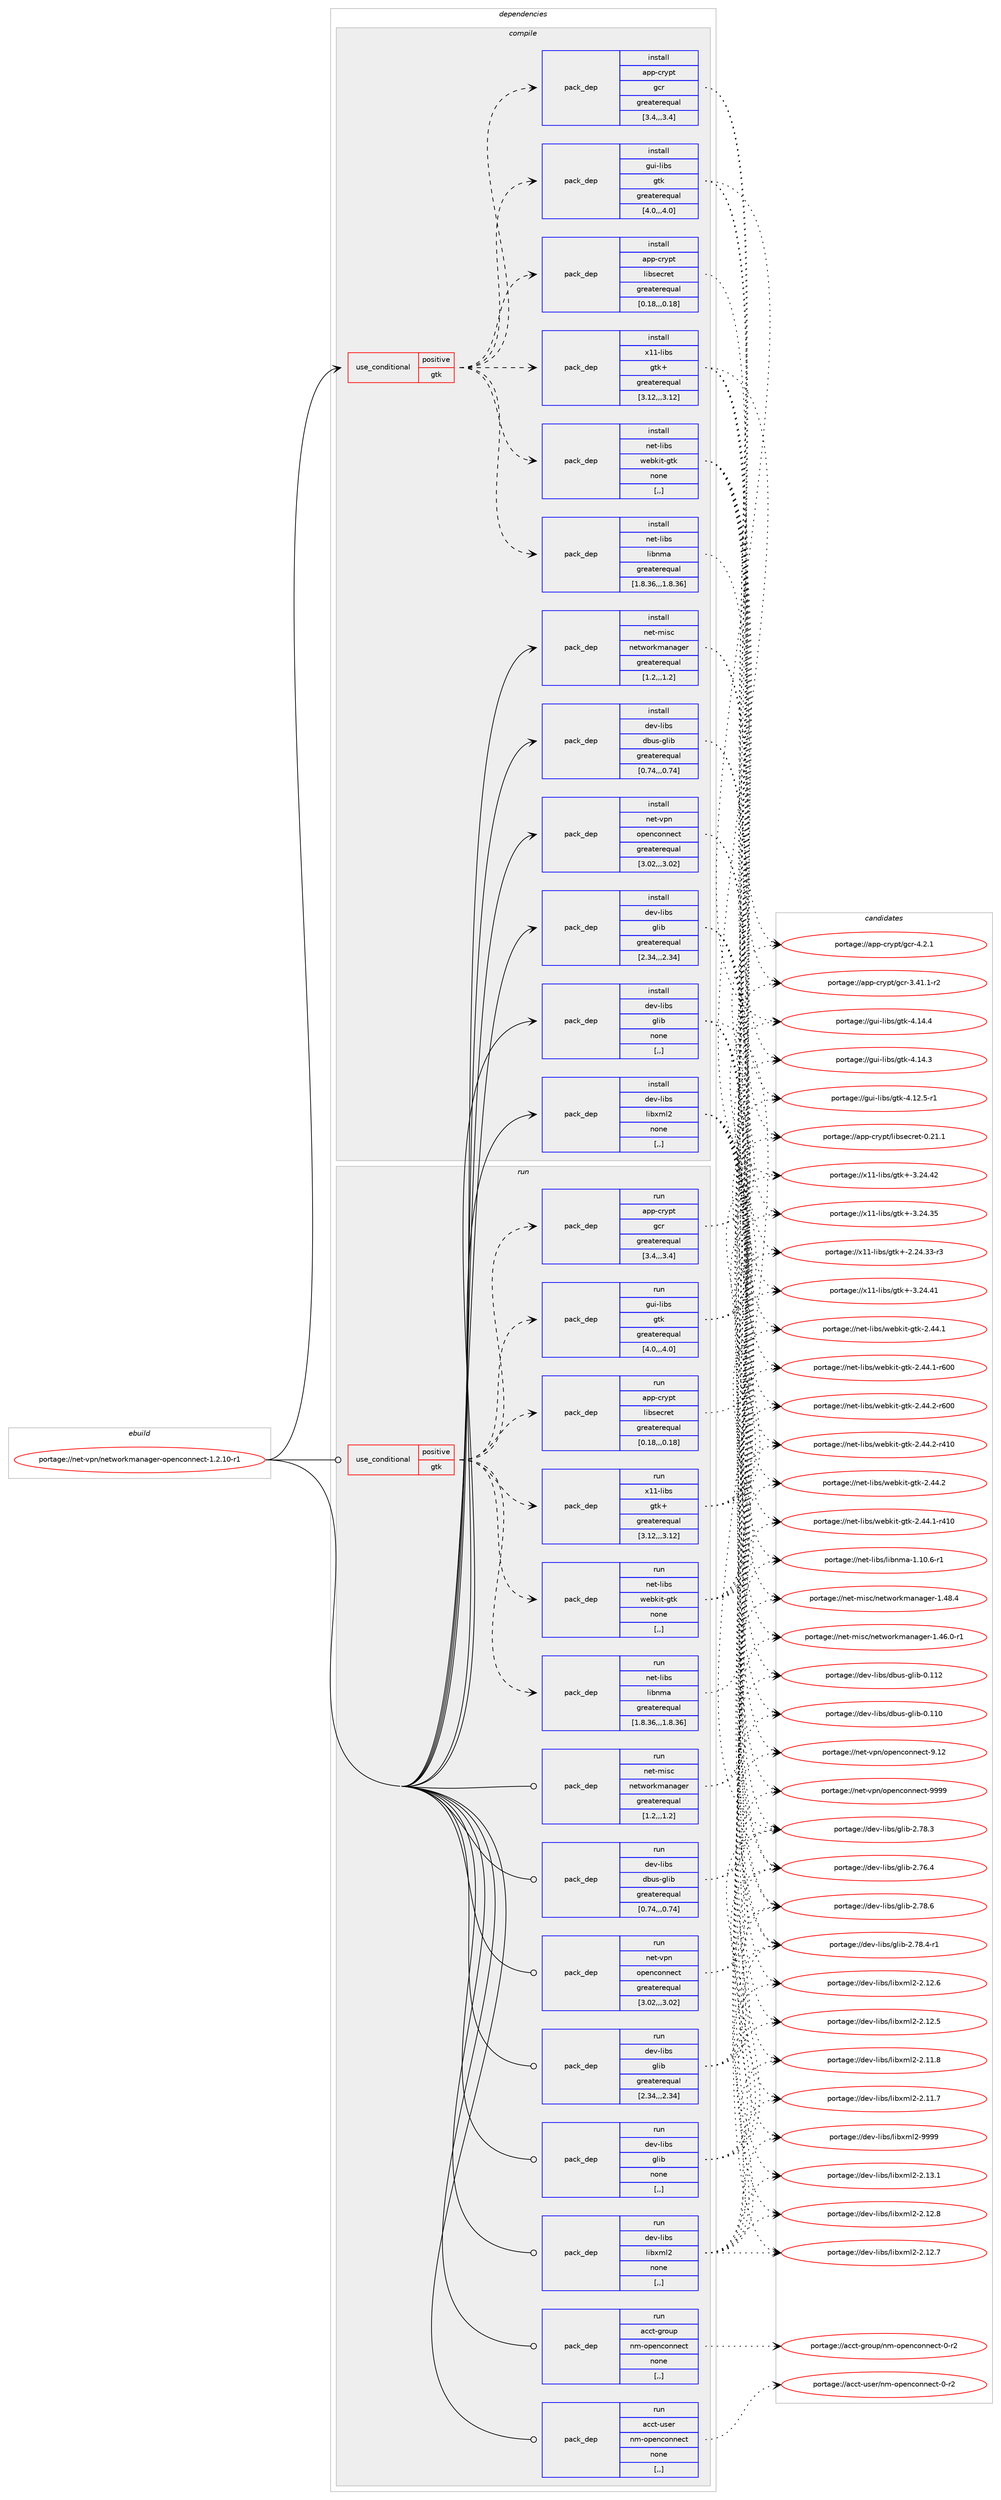 digraph prolog {

# *************
# Graph options
# *************

newrank=true;
concentrate=true;
compound=true;
graph [rankdir=LR,fontname=Helvetica,fontsize=10,ranksep=1.5];#, ranksep=2.5, nodesep=0.2];
edge  [arrowhead=vee];
node  [fontname=Helvetica,fontsize=10];

# **********
# The ebuild
# **********

subgraph cluster_leftcol {
color=gray;
label=<<i>ebuild</i>>;
id [label="portage://net-vpn/networkmanager-openconnect-1.2.10-r1", color=red, width=4, href="../net-vpn/networkmanager-openconnect-1.2.10-r1.svg"];
}

# ****************
# The dependencies
# ****************

subgraph cluster_midcol {
color=gray;
label=<<i>dependencies</i>>;
subgraph cluster_compile {
fillcolor="#eeeeee";
style=filled;
label=<<i>compile</i>>;
subgraph cond102007 {
dependency385965 [label=<<TABLE BORDER="0" CELLBORDER="1" CELLSPACING="0" CELLPADDING="4"><TR><TD ROWSPAN="3" CELLPADDING="10">use_conditional</TD></TR><TR><TD>positive</TD></TR><TR><TD>gtk</TD></TR></TABLE>>, shape=none, color=red];
subgraph pack281184 {
dependency385966 [label=<<TABLE BORDER="0" CELLBORDER="1" CELLSPACING="0" CELLPADDING="4" WIDTH="220"><TR><TD ROWSPAN="6" CELLPADDING="30">pack_dep</TD></TR><TR><TD WIDTH="110">install</TD></TR><TR><TD>app-crypt</TD></TR><TR><TD>libsecret</TD></TR><TR><TD>greaterequal</TD></TR><TR><TD>[0.18,,,0.18]</TD></TR></TABLE>>, shape=none, color=blue];
}
dependency385965:e -> dependency385966:w [weight=20,style="dashed",arrowhead="vee"];
subgraph pack281185 {
dependency385967 [label=<<TABLE BORDER="0" CELLBORDER="1" CELLSPACING="0" CELLPADDING="4" WIDTH="220"><TR><TD ROWSPAN="6" CELLPADDING="30">pack_dep</TD></TR><TR><TD WIDTH="110">install</TD></TR><TR><TD>app-crypt</TD></TR><TR><TD>gcr</TD></TR><TR><TD>greaterequal</TD></TR><TR><TD>[3.4,,,3.4]</TD></TR></TABLE>>, shape=none, color=blue];
}
dependency385965:e -> dependency385967:w [weight=20,style="dashed",arrowhead="vee"];
subgraph pack281186 {
dependency385968 [label=<<TABLE BORDER="0" CELLBORDER="1" CELLSPACING="0" CELLPADDING="4" WIDTH="220"><TR><TD ROWSPAN="6" CELLPADDING="30">pack_dep</TD></TR><TR><TD WIDTH="110">install</TD></TR><TR><TD>x11-libs</TD></TR><TR><TD>gtk+</TD></TR><TR><TD>greaterequal</TD></TR><TR><TD>[3.12,,,3.12]</TD></TR></TABLE>>, shape=none, color=blue];
}
dependency385965:e -> dependency385968:w [weight=20,style="dashed",arrowhead="vee"];
subgraph pack281187 {
dependency385969 [label=<<TABLE BORDER="0" CELLBORDER="1" CELLSPACING="0" CELLPADDING="4" WIDTH="220"><TR><TD ROWSPAN="6" CELLPADDING="30">pack_dep</TD></TR><TR><TD WIDTH="110">install</TD></TR><TR><TD>gui-libs</TD></TR><TR><TD>gtk</TD></TR><TR><TD>greaterequal</TD></TR><TR><TD>[4.0,,,4.0]</TD></TR></TABLE>>, shape=none, color=blue];
}
dependency385965:e -> dependency385969:w [weight=20,style="dashed",arrowhead="vee"];
subgraph pack281188 {
dependency385970 [label=<<TABLE BORDER="0" CELLBORDER="1" CELLSPACING="0" CELLPADDING="4" WIDTH="220"><TR><TD ROWSPAN="6" CELLPADDING="30">pack_dep</TD></TR><TR><TD WIDTH="110">install</TD></TR><TR><TD>net-libs</TD></TR><TR><TD>libnma</TD></TR><TR><TD>greaterequal</TD></TR><TR><TD>[1.8.36,,,1.8.36]</TD></TR></TABLE>>, shape=none, color=blue];
}
dependency385965:e -> dependency385970:w [weight=20,style="dashed",arrowhead="vee"];
subgraph pack281189 {
dependency385971 [label=<<TABLE BORDER="0" CELLBORDER="1" CELLSPACING="0" CELLPADDING="4" WIDTH="220"><TR><TD ROWSPAN="6" CELLPADDING="30">pack_dep</TD></TR><TR><TD WIDTH="110">install</TD></TR><TR><TD>net-libs</TD></TR><TR><TD>webkit-gtk</TD></TR><TR><TD>none</TD></TR><TR><TD>[,,]</TD></TR></TABLE>>, shape=none, color=blue];
}
dependency385965:e -> dependency385971:w [weight=20,style="dashed",arrowhead="vee"];
}
id:e -> dependency385965:w [weight=20,style="solid",arrowhead="vee"];
subgraph pack281190 {
dependency385972 [label=<<TABLE BORDER="0" CELLBORDER="1" CELLSPACING="0" CELLPADDING="4" WIDTH="220"><TR><TD ROWSPAN="6" CELLPADDING="30">pack_dep</TD></TR><TR><TD WIDTH="110">install</TD></TR><TR><TD>dev-libs</TD></TR><TR><TD>dbus-glib</TD></TR><TR><TD>greaterequal</TD></TR><TR><TD>[0.74,,,0.74]</TD></TR></TABLE>>, shape=none, color=blue];
}
id:e -> dependency385972:w [weight=20,style="solid",arrowhead="vee"];
subgraph pack281191 {
dependency385973 [label=<<TABLE BORDER="0" CELLBORDER="1" CELLSPACING="0" CELLPADDING="4" WIDTH="220"><TR><TD ROWSPAN="6" CELLPADDING="30">pack_dep</TD></TR><TR><TD WIDTH="110">install</TD></TR><TR><TD>dev-libs</TD></TR><TR><TD>glib</TD></TR><TR><TD>greaterequal</TD></TR><TR><TD>[2.34,,,2.34]</TD></TR></TABLE>>, shape=none, color=blue];
}
id:e -> dependency385973:w [weight=20,style="solid",arrowhead="vee"];
subgraph pack281192 {
dependency385974 [label=<<TABLE BORDER="0" CELLBORDER="1" CELLSPACING="0" CELLPADDING="4" WIDTH="220"><TR><TD ROWSPAN="6" CELLPADDING="30">pack_dep</TD></TR><TR><TD WIDTH="110">install</TD></TR><TR><TD>dev-libs</TD></TR><TR><TD>glib</TD></TR><TR><TD>none</TD></TR><TR><TD>[,,]</TD></TR></TABLE>>, shape=none, color=blue];
}
id:e -> dependency385974:w [weight=20,style="solid",arrowhead="vee"];
subgraph pack281193 {
dependency385975 [label=<<TABLE BORDER="0" CELLBORDER="1" CELLSPACING="0" CELLPADDING="4" WIDTH="220"><TR><TD ROWSPAN="6" CELLPADDING="30">pack_dep</TD></TR><TR><TD WIDTH="110">install</TD></TR><TR><TD>dev-libs</TD></TR><TR><TD>libxml2</TD></TR><TR><TD>none</TD></TR><TR><TD>[,,]</TD></TR></TABLE>>, shape=none, color=blue];
}
id:e -> dependency385975:w [weight=20,style="solid",arrowhead="vee"];
subgraph pack281194 {
dependency385976 [label=<<TABLE BORDER="0" CELLBORDER="1" CELLSPACING="0" CELLPADDING="4" WIDTH="220"><TR><TD ROWSPAN="6" CELLPADDING="30">pack_dep</TD></TR><TR><TD WIDTH="110">install</TD></TR><TR><TD>net-misc</TD></TR><TR><TD>networkmanager</TD></TR><TR><TD>greaterequal</TD></TR><TR><TD>[1.2,,,1.2]</TD></TR></TABLE>>, shape=none, color=blue];
}
id:e -> dependency385976:w [weight=20,style="solid",arrowhead="vee"];
subgraph pack281195 {
dependency385977 [label=<<TABLE BORDER="0" CELLBORDER="1" CELLSPACING="0" CELLPADDING="4" WIDTH="220"><TR><TD ROWSPAN="6" CELLPADDING="30">pack_dep</TD></TR><TR><TD WIDTH="110">install</TD></TR><TR><TD>net-vpn</TD></TR><TR><TD>openconnect</TD></TR><TR><TD>greaterequal</TD></TR><TR><TD>[3.02,,,3.02]</TD></TR></TABLE>>, shape=none, color=blue];
}
id:e -> dependency385977:w [weight=20,style="solid",arrowhead="vee"];
}
subgraph cluster_compileandrun {
fillcolor="#eeeeee";
style=filled;
label=<<i>compile and run</i>>;
}
subgraph cluster_run {
fillcolor="#eeeeee";
style=filled;
label=<<i>run</i>>;
subgraph cond102008 {
dependency385978 [label=<<TABLE BORDER="0" CELLBORDER="1" CELLSPACING="0" CELLPADDING="4"><TR><TD ROWSPAN="3" CELLPADDING="10">use_conditional</TD></TR><TR><TD>positive</TD></TR><TR><TD>gtk</TD></TR></TABLE>>, shape=none, color=red];
subgraph pack281196 {
dependency385979 [label=<<TABLE BORDER="0" CELLBORDER="1" CELLSPACING="0" CELLPADDING="4" WIDTH="220"><TR><TD ROWSPAN="6" CELLPADDING="30">pack_dep</TD></TR><TR><TD WIDTH="110">run</TD></TR><TR><TD>app-crypt</TD></TR><TR><TD>libsecret</TD></TR><TR><TD>greaterequal</TD></TR><TR><TD>[0.18,,,0.18]</TD></TR></TABLE>>, shape=none, color=blue];
}
dependency385978:e -> dependency385979:w [weight=20,style="dashed",arrowhead="vee"];
subgraph pack281197 {
dependency385980 [label=<<TABLE BORDER="0" CELLBORDER="1" CELLSPACING="0" CELLPADDING="4" WIDTH="220"><TR><TD ROWSPAN="6" CELLPADDING="30">pack_dep</TD></TR><TR><TD WIDTH="110">run</TD></TR><TR><TD>app-crypt</TD></TR><TR><TD>gcr</TD></TR><TR><TD>greaterequal</TD></TR><TR><TD>[3.4,,,3.4]</TD></TR></TABLE>>, shape=none, color=blue];
}
dependency385978:e -> dependency385980:w [weight=20,style="dashed",arrowhead="vee"];
subgraph pack281198 {
dependency385981 [label=<<TABLE BORDER="0" CELLBORDER="1" CELLSPACING="0" CELLPADDING="4" WIDTH="220"><TR><TD ROWSPAN="6" CELLPADDING="30">pack_dep</TD></TR><TR><TD WIDTH="110">run</TD></TR><TR><TD>x11-libs</TD></TR><TR><TD>gtk+</TD></TR><TR><TD>greaterequal</TD></TR><TR><TD>[3.12,,,3.12]</TD></TR></TABLE>>, shape=none, color=blue];
}
dependency385978:e -> dependency385981:w [weight=20,style="dashed",arrowhead="vee"];
subgraph pack281199 {
dependency385982 [label=<<TABLE BORDER="0" CELLBORDER="1" CELLSPACING="0" CELLPADDING="4" WIDTH="220"><TR><TD ROWSPAN="6" CELLPADDING="30">pack_dep</TD></TR><TR><TD WIDTH="110">run</TD></TR><TR><TD>gui-libs</TD></TR><TR><TD>gtk</TD></TR><TR><TD>greaterequal</TD></TR><TR><TD>[4.0,,,4.0]</TD></TR></TABLE>>, shape=none, color=blue];
}
dependency385978:e -> dependency385982:w [weight=20,style="dashed",arrowhead="vee"];
subgraph pack281200 {
dependency385983 [label=<<TABLE BORDER="0" CELLBORDER="1" CELLSPACING="0" CELLPADDING="4" WIDTH="220"><TR><TD ROWSPAN="6" CELLPADDING="30">pack_dep</TD></TR><TR><TD WIDTH="110">run</TD></TR><TR><TD>net-libs</TD></TR><TR><TD>libnma</TD></TR><TR><TD>greaterequal</TD></TR><TR><TD>[1.8.36,,,1.8.36]</TD></TR></TABLE>>, shape=none, color=blue];
}
dependency385978:e -> dependency385983:w [weight=20,style="dashed",arrowhead="vee"];
subgraph pack281201 {
dependency385984 [label=<<TABLE BORDER="0" CELLBORDER="1" CELLSPACING="0" CELLPADDING="4" WIDTH="220"><TR><TD ROWSPAN="6" CELLPADDING="30">pack_dep</TD></TR><TR><TD WIDTH="110">run</TD></TR><TR><TD>net-libs</TD></TR><TR><TD>webkit-gtk</TD></TR><TR><TD>none</TD></TR><TR><TD>[,,]</TD></TR></TABLE>>, shape=none, color=blue];
}
dependency385978:e -> dependency385984:w [weight=20,style="dashed",arrowhead="vee"];
}
id:e -> dependency385978:w [weight=20,style="solid",arrowhead="odot"];
subgraph pack281202 {
dependency385985 [label=<<TABLE BORDER="0" CELLBORDER="1" CELLSPACING="0" CELLPADDING="4" WIDTH="220"><TR><TD ROWSPAN="6" CELLPADDING="30">pack_dep</TD></TR><TR><TD WIDTH="110">run</TD></TR><TR><TD>acct-group</TD></TR><TR><TD>nm-openconnect</TD></TR><TR><TD>none</TD></TR><TR><TD>[,,]</TD></TR></TABLE>>, shape=none, color=blue];
}
id:e -> dependency385985:w [weight=20,style="solid",arrowhead="odot"];
subgraph pack281203 {
dependency385986 [label=<<TABLE BORDER="0" CELLBORDER="1" CELLSPACING="0" CELLPADDING="4" WIDTH="220"><TR><TD ROWSPAN="6" CELLPADDING="30">pack_dep</TD></TR><TR><TD WIDTH="110">run</TD></TR><TR><TD>acct-user</TD></TR><TR><TD>nm-openconnect</TD></TR><TR><TD>none</TD></TR><TR><TD>[,,]</TD></TR></TABLE>>, shape=none, color=blue];
}
id:e -> dependency385986:w [weight=20,style="solid",arrowhead="odot"];
subgraph pack281204 {
dependency385987 [label=<<TABLE BORDER="0" CELLBORDER="1" CELLSPACING="0" CELLPADDING="4" WIDTH="220"><TR><TD ROWSPAN="6" CELLPADDING="30">pack_dep</TD></TR><TR><TD WIDTH="110">run</TD></TR><TR><TD>dev-libs</TD></TR><TR><TD>dbus-glib</TD></TR><TR><TD>greaterequal</TD></TR><TR><TD>[0.74,,,0.74]</TD></TR></TABLE>>, shape=none, color=blue];
}
id:e -> dependency385987:w [weight=20,style="solid",arrowhead="odot"];
subgraph pack281205 {
dependency385988 [label=<<TABLE BORDER="0" CELLBORDER="1" CELLSPACING="0" CELLPADDING="4" WIDTH="220"><TR><TD ROWSPAN="6" CELLPADDING="30">pack_dep</TD></TR><TR><TD WIDTH="110">run</TD></TR><TR><TD>dev-libs</TD></TR><TR><TD>glib</TD></TR><TR><TD>greaterequal</TD></TR><TR><TD>[2.34,,,2.34]</TD></TR></TABLE>>, shape=none, color=blue];
}
id:e -> dependency385988:w [weight=20,style="solid",arrowhead="odot"];
subgraph pack281206 {
dependency385989 [label=<<TABLE BORDER="0" CELLBORDER="1" CELLSPACING="0" CELLPADDING="4" WIDTH="220"><TR><TD ROWSPAN="6" CELLPADDING="30">pack_dep</TD></TR><TR><TD WIDTH="110">run</TD></TR><TR><TD>dev-libs</TD></TR><TR><TD>glib</TD></TR><TR><TD>none</TD></TR><TR><TD>[,,]</TD></TR></TABLE>>, shape=none, color=blue];
}
id:e -> dependency385989:w [weight=20,style="solid",arrowhead="odot"];
subgraph pack281207 {
dependency385990 [label=<<TABLE BORDER="0" CELLBORDER="1" CELLSPACING="0" CELLPADDING="4" WIDTH="220"><TR><TD ROWSPAN="6" CELLPADDING="30">pack_dep</TD></TR><TR><TD WIDTH="110">run</TD></TR><TR><TD>dev-libs</TD></TR><TR><TD>libxml2</TD></TR><TR><TD>none</TD></TR><TR><TD>[,,]</TD></TR></TABLE>>, shape=none, color=blue];
}
id:e -> dependency385990:w [weight=20,style="solid",arrowhead="odot"];
subgraph pack281208 {
dependency385991 [label=<<TABLE BORDER="0" CELLBORDER="1" CELLSPACING="0" CELLPADDING="4" WIDTH="220"><TR><TD ROWSPAN="6" CELLPADDING="30">pack_dep</TD></TR><TR><TD WIDTH="110">run</TD></TR><TR><TD>net-misc</TD></TR><TR><TD>networkmanager</TD></TR><TR><TD>greaterequal</TD></TR><TR><TD>[1.2,,,1.2]</TD></TR></TABLE>>, shape=none, color=blue];
}
id:e -> dependency385991:w [weight=20,style="solid",arrowhead="odot"];
subgraph pack281209 {
dependency385992 [label=<<TABLE BORDER="0" CELLBORDER="1" CELLSPACING="0" CELLPADDING="4" WIDTH="220"><TR><TD ROWSPAN="6" CELLPADDING="30">pack_dep</TD></TR><TR><TD WIDTH="110">run</TD></TR><TR><TD>net-vpn</TD></TR><TR><TD>openconnect</TD></TR><TR><TD>greaterequal</TD></TR><TR><TD>[3.02,,,3.02]</TD></TR></TABLE>>, shape=none, color=blue];
}
id:e -> dependency385992:w [weight=20,style="solid",arrowhead="odot"];
}
}

# **************
# The candidates
# **************

subgraph cluster_choices {
rank=same;
color=gray;
label=<<i>candidates</i>>;

subgraph choice281184 {
color=black;
nodesep=1;
choice97112112459911412111211647108105981151019911410111645484650494649 [label="portage://app-crypt/libsecret-0.21.1", color=red, width=4,href="../app-crypt/libsecret-0.21.1.svg"];
dependency385966:e -> choice97112112459911412111211647108105981151019911410111645484650494649:w [style=dotted,weight="100"];
}
subgraph choice281185 {
color=black;
nodesep=1;
choice9711211245991141211121164710399114455246504649 [label="portage://app-crypt/gcr-4.2.1", color=red, width=4,href="../app-crypt/gcr-4.2.1.svg"];
choice9711211245991141211121164710399114455146524946494511450 [label="portage://app-crypt/gcr-3.41.1-r2", color=red, width=4,href="../app-crypt/gcr-3.41.1-r2.svg"];
dependency385967:e -> choice9711211245991141211121164710399114455246504649:w [style=dotted,weight="100"];
dependency385967:e -> choice9711211245991141211121164710399114455146524946494511450:w [style=dotted,weight="100"];
}
subgraph choice281186 {
color=black;
nodesep=1;
choice1204949451081059811547103116107434551465052465250 [label="portage://x11-libs/gtk+-3.24.42", color=red, width=4,href="../x11-libs/gtk+-3.24.42.svg"];
choice1204949451081059811547103116107434551465052465249 [label="portage://x11-libs/gtk+-3.24.41", color=red, width=4,href="../x11-libs/gtk+-3.24.41.svg"];
choice1204949451081059811547103116107434551465052465153 [label="portage://x11-libs/gtk+-3.24.35", color=red, width=4,href="../x11-libs/gtk+-3.24.35.svg"];
choice12049494510810598115471031161074345504650524651514511451 [label="portage://x11-libs/gtk+-2.24.33-r3", color=red, width=4,href="../x11-libs/gtk+-2.24.33-r3.svg"];
dependency385968:e -> choice1204949451081059811547103116107434551465052465250:w [style=dotted,weight="100"];
dependency385968:e -> choice1204949451081059811547103116107434551465052465249:w [style=dotted,weight="100"];
dependency385968:e -> choice1204949451081059811547103116107434551465052465153:w [style=dotted,weight="100"];
dependency385968:e -> choice12049494510810598115471031161074345504650524651514511451:w [style=dotted,weight="100"];
}
subgraph choice281187 {
color=black;
nodesep=1;
choice10311710545108105981154710311610745524649524652 [label="portage://gui-libs/gtk-4.14.4", color=red, width=4,href="../gui-libs/gtk-4.14.4.svg"];
choice10311710545108105981154710311610745524649524651 [label="portage://gui-libs/gtk-4.14.3", color=red, width=4,href="../gui-libs/gtk-4.14.3.svg"];
choice103117105451081059811547103116107455246495046534511449 [label="portage://gui-libs/gtk-4.12.5-r1", color=red, width=4,href="../gui-libs/gtk-4.12.5-r1.svg"];
dependency385969:e -> choice10311710545108105981154710311610745524649524652:w [style=dotted,weight="100"];
dependency385969:e -> choice10311710545108105981154710311610745524649524651:w [style=dotted,weight="100"];
dependency385969:e -> choice103117105451081059811547103116107455246495046534511449:w [style=dotted,weight="100"];
}
subgraph choice281188 {
color=black;
nodesep=1;
choice1101011164510810598115471081059811010997454946494846544511449 [label="portage://net-libs/libnma-1.10.6-r1", color=red, width=4,href="../net-libs/libnma-1.10.6-r1.svg"];
dependency385970:e -> choice1101011164510810598115471081059811010997454946494846544511449:w [style=dotted,weight="100"];
}
subgraph choice281189 {
color=black;
nodesep=1;
choice11010111645108105981154711910198107105116451031161074550465252465045114544848 [label="portage://net-libs/webkit-gtk-2.44.2-r600", color=red, width=4,href="../net-libs/webkit-gtk-2.44.2-r600.svg"];
choice11010111645108105981154711910198107105116451031161074550465252465045114524948 [label="portage://net-libs/webkit-gtk-2.44.2-r410", color=red, width=4,href="../net-libs/webkit-gtk-2.44.2-r410.svg"];
choice110101116451081059811547119101981071051164510311610745504652524650 [label="portage://net-libs/webkit-gtk-2.44.2", color=red, width=4,href="../net-libs/webkit-gtk-2.44.2.svg"];
choice11010111645108105981154711910198107105116451031161074550465252464945114544848 [label="portage://net-libs/webkit-gtk-2.44.1-r600", color=red, width=4,href="../net-libs/webkit-gtk-2.44.1-r600.svg"];
choice11010111645108105981154711910198107105116451031161074550465252464945114524948 [label="portage://net-libs/webkit-gtk-2.44.1-r410", color=red, width=4,href="../net-libs/webkit-gtk-2.44.1-r410.svg"];
choice110101116451081059811547119101981071051164510311610745504652524649 [label="portage://net-libs/webkit-gtk-2.44.1", color=red, width=4,href="../net-libs/webkit-gtk-2.44.1.svg"];
dependency385971:e -> choice11010111645108105981154711910198107105116451031161074550465252465045114544848:w [style=dotted,weight="100"];
dependency385971:e -> choice11010111645108105981154711910198107105116451031161074550465252465045114524948:w [style=dotted,weight="100"];
dependency385971:e -> choice110101116451081059811547119101981071051164510311610745504652524650:w [style=dotted,weight="100"];
dependency385971:e -> choice11010111645108105981154711910198107105116451031161074550465252464945114544848:w [style=dotted,weight="100"];
dependency385971:e -> choice11010111645108105981154711910198107105116451031161074550465252464945114524948:w [style=dotted,weight="100"];
dependency385971:e -> choice110101116451081059811547119101981071051164510311610745504652524649:w [style=dotted,weight="100"];
}
subgraph choice281190 {
color=black;
nodesep=1;
choice100101118451081059811547100981171154510310810598454846494950 [label="portage://dev-libs/dbus-glib-0.112", color=red, width=4,href="../dev-libs/dbus-glib-0.112.svg"];
choice100101118451081059811547100981171154510310810598454846494948 [label="portage://dev-libs/dbus-glib-0.110", color=red, width=4,href="../dev-libs/dbus-glib-0.110.svg"];
dependency385972:e -> choice100101118451081059811547100981171154510310810598454846494950:w [style=dotted,weight="100"];
dependency385972:e -> choice100101118451081059811547100981171154510310810598454846494948:w [style=dotted,weight="100"];
}
subgraph choice281191 {
color=black;
nodesep=1;
choice1001011184510810598115471031081059845504655564654 [label="portage://dev-libs/glib-2.78.6", color=red, width=4,href="../dev-libs/glib-2.78.6.svg"];
choice10010111845108105981154710310810598455046555646524511449 [label="portage://dev-libs/glib-2.78.4-r1", color=red, width=4,href="../dev-libs/glib-2.78.4-r1.svg"];
choice1001011184510810598115471031081059845504655564651 [label="portage://dev-libs/glib-2.78.3", color=red, width=4,href="../dev-libs/glib-2.78.3.svg"];
choice1001011184510810598115471031081059845504655544652 [label="portage://dev-libs/glib-2.76.4", color=red, width=4,href="../dev-libs/glib-2.76.4.svg"];
dependency385973:e -> choice1001011184510810598115471031081059845504655564654:w [style=dotted,weight="100"];
dependency385973:e -> choice10010111845108105981154710310810598455046555646524511449:w [style=dotted,weight="100"];
dependency385973:e -> choice1001011184510810598115471031081059845504655564651:w [style=dotted,weight="100"];
dependency385973:e -> choice1001011184510810598115471031081059845504655544652:w [style=dotted,weight="100"];
}
subgraph choice281192 {
color=black;
nodesep=1;
choice1001011184510810598115471031081059845504655564654 [label="portage://dev-libs/glib-2.78.6", color=red, width=4,href="../dev-libs/glib-2.78.6.svg"];
choice10010111845108105981154710310810598455046555646524511449 [label="portage://dev-libs/glib-2.78.4-r1", color=red, width=4,href="../dev-libs/glib-2.78.4-r1.svg"];
choice1001011184510810598115471031081059845504655564651 [label="portage://dev-libs/glib-2.78.3", color=red, width=4,href="../dev-libs/glib-2.78.3.svg"];
choice1001011184510810598115471031081059845504655544652 [label="portage://dev-libs/glib-2.76.4", color=red, width=4,href="../dev-libs/glib-2.76.4.svg"];
dependency385974:e -> choice1001011184510810598115471031081059845504655564654:w [style=dotted,weight="100"];
dependency385974:e -> choice10010111845108105981154710310810598455046555646524511449:w [style=dotted,weight="100"];
dependency385974:e -> choice1001011184510810598115471031081059845504655564651:w [style=dotted,weight="100"];
dependency385974:e -> choice1001011184510810598115471031081059845504655544652:w [style=dotted,weight="100"];
}
subgraph choice281193 {
color=black;
nodesep=1;
choice10010111845108105981154710810598120109108504557575757 [label="portage://dev-libs/libxml2-9999", color=red, width=4,href="../dev-libs/libxml2-9999.svg"];
choice100101118451081059811547108105981201091085045504649514649 [label="portage://dev-libs/libxml2-2.13.1", color=red, width=4,href="../dev-libs/libxml2-2.13.1.svg"];
choice100101118451081059811547108105981201091085045504649504656 [label="portage://dev-libs/libxml2-2.12.8", color=red, width=4,href="../dev-libs/libxml2-2.12.8.svg"];
choice100101118451081059811547108105981201091085045504649504655 [label="portage://dev-libs/libxml2-2.12.7", color=red, width=4,href="../dev-libs/libxml2-2.12.7.svg"];
choice100101118451081059811547108105981201091085045504649504654 [label="portage://dev-libs/libxml2-2.12.6", color=red, width=4,href="../dev-libs/libxml2-2.12.6.svg"];
choice100101118451081059811547108105981201091085045504649504653 [label="portage://dev-libs/libxml2-2.12.5", color=red, width=4,href="../dev-libs/libxml2-2.12.5.svg"];
choice100101118451081059811547108105981201091085045504649494656 [label="portage://dev-libs/libxml2-2.11.8", color=red, width=4,href="../dev-libs/libxml2-2.11.8.svg"];
choice100101118451081059811547108105981201091085045504649494655 [label="portage://dev-libs/libxml2-2.11.7", color=red, width=4,href="../dev-libs/libxml2-2.11.7.svg"];
dependency385975:e -> choice10010111845108105981154710810598120109108504557575757:w [style=dotted,weight="100"];
dependency385975:e -> choice100101118451081059811547108105981201091085045504649514649:w [style=dotted,weight="100"];
dependency385975:e -> choice100101118451081059811547108105981201091085045504649504656:w [style=dotted,weight="100"];
dependency385975:e -> choice100101118451081059811547108105981201091085045504649504655:w [style=dotted,weight="100"];
dependency385975:e -> choice100101118451081059811547108105981201091085045504649504654:w [style=dotted,weight="100"];
dependency385975:e -> choice100101118451081059811547108105981201091085045504649504653:w [style=dotted,weight="100"];
dependency385975:e -> choice100101118451081059811547108105981201091085045504649494656:w [style=dotted,weight="100"];
dependency385975:e -> choice100101118451081059811547108105981201091085045504649494655:w [style=dotted,weight="100"];
}
subgraph choice281194 {
color=black;
nodesep=1;
choice110101116451091051159947110101116119111114107109971109710310111445494652564652 [label="portage://net-misc/networkmanager-1.48.4", color=red, width=4,href="../net-misc/networkmanager-1.48.4.svg"];
choice1101011164510910511599471101011161191111141071099711097103101114454946525446484511449 [label="portage://net-misc/networkmanager-1.46.0-r1", color=red, width=4,href="../net-misc/networkmanager-1.46.0-r1.svg"];
dependency385976:e -> choice110101116451091051159947110101116119111114107109971109710310111445494652564652:w [style=dotted,weight="100"];
dependency385976:e -> choice1101011164510910511599471101011161191111141071099711097103101114454946525446484511449:w [style=dotted,weight="100"];
}
subgraph choice281195 {
color=black;
nodesep=1;
choice110101116451181121104711111210111099111110110101991164557575757 [label="portage://net-vpn/openconnect-9999", color=red, width=4,href="../net-vpn/openconnect-9999.svg"];
choice110101116451181121104711111210111099111110110101991164557464950 [label="portage://net-vpn/openconnect-9.12", color=red, width=4,href="../net-vpn/openconnect-9.12.svg"];
dependency385977:e -> choice110101116451181121104711111210111099111110110101991164557575757:w [style=dotted,weight="100"];
dependency385977:e -> choice110101116451181121104711111210111099111110110101991164557464950:w [style=dotted,weight="100"];
}
subgraph choice281196 {
color=black;
nodesep=1;
choice97112112459911412111211647108105981151019911410111645484650494649 [label="portage://app-crypt/libsecret-0.21.1", color=red, width=4,href="../app-crypt/libsecret-0.21.1.svg"];
dependency385979:e -> choice97112112459911412111211647108105981151019911410111645484650494649:w [style=dotted,weight="100"];
}
subgraph choice281197 {
color=black;
nodesep=1;
choice9711211245991141211121164710399114455246504649 [label="portage://app-crypt/gcr-4.2.1", color=red, width=4,href="../app-crypt/gcr-4.2.1.svg"];
choice9711211245991141211121164710399114455146524946494511450 [label="portage://app-crypt/gcr-3.41.1-r2", color=red, width=4,href="../app-crypt/gcr-3.41.1-r2.svg"];
dependency385980:e -> choice9711211245991141211121164710399114455246504649:w [style=dotted,weight="100"];
dependency385980:e -> choice9711211245991141211121164710399114455146524946494511450:w [style=dotted,weight="100"];
}
subgraph choice281198 {
color=black;
nodesep=1;
choice1204949451081059811547103116107434551465052465250 [label="portage://x11-libs/gtk+-3.24.42", color=red, width=4,href="../x11-libs/gtk+-3.24.42.svg"];
choice1204949451081059811547103116107434551465052465249 [label="portage://x11-libs/gtk+-3.24.41", color=red, width=4,href="../x11-libs/gtk+-3.24.41.svg"];
choice1204949451081059811547103116107434551465052465153 [label="portage://x11-libs/gtk+-3.24.35", color=red, width=4,href="../x11-libs/gtk+-3.24.35.svg"];
choice12049494510810598115471031161074345504650524651514511451 [label="portage://x11-libs/gtk+-2.24.33-r3", color=red, width=4,href="../x11-libs/gtk+-2.24.33-r3.svg"];
dependency385981:e -> choice1204949451081059811547103116107434551465052465250:w [style=dotted,weight="100"];
dependency385981:e -> choice1204949451081059811547103116107434551465052465249:w [style=dotted,weight="100"];
dependency385981:e -> choice1204949451081059811547103116107434551465052465153:w [style=dotted,weight="100"];
dependency385981:e -> choice12049494510810598115471031161074345504650524651514511451:w [style=dotted,weight="100"];
}
subgraph choice281199 {
color=black;
nodesep=1;
choice10311710545108105981154710311610745524649524652 [label="portage://gui-libs/gtk-4.14.4", color=red, width=4,href="../gui-libs/gtk-4.14.4.svg"];
choice10311710545108105981154710311610745524649524651 [label="portage://gui-libs/gtk-4.14.3", color=red, width=4,href="../gui-libs/gtk-4.14.3.svg"];
choice103117105451081059811547103116107455246495046534511449 [label="portage://gui-libs/gtk-4.12.5-r1", color=red, width=4,href="../gui-libs/gtk-4.12.5-r1.svg"];
dependency385982:e -> choice10311710545108105981154710311610745524649524652:w [style=dotted,weight="100"];
dependency385982:e -> choice10311710545108105981154710311610745524649524651:w [style=dotted,weight="100"];
dependency385982:e -> choice103117105451081059811547103116107455246495046534511449:w [style=dotted,weight="100"];
}
subgraph choice281200 {
color=black;
nodesep=1;
choice1101011164510810598115471081059811010997454946494846544511449 [label="portage://net-libs/libnma-1.10.6-r1", color=red, width=4,href="../net-libs/libnma-1.10.6-r1.svg"];
dependency385983:e -> choice1101011164510810598115471081059811010997454946494846544511449:w [style=dotted,weight="100"];
}
subgraph choice281201 {
color=black;
nodesep=1;
choice11010111645108105981154711910198107105116451031161074550465252465045114544848 [label="portage://net-libs/webkit-gtk-2.44.2-r600", color=red, width=4,href="../net-libs/webkit-gtk-2.44.2-r600.svg"];
choice11010111645108105981154711910198107105116451031161074550465252465045114524948 [label="portage://net-libs/webkit-gtk-2.44.2-r410", color=red, width=4,href="../net-libs/webkit-gtk-2.44.2-r410.svg"];
choice110101116451081059811547119101981071051164510311610745504652524650 [label="portage://net-libs/webkit-gtk-2.44.2", color=red, width=4,href="../net-libs/webkit-gtk-2.44.2.svg"];
choice11010111645108105981154711910198107105116451031161074550465252464945114544848 [label="portage://net-libs/webkit-gtk-2.44.1-r600", color=red, width=4,href="../net-libs/webkit-gtk-2.44.1-r600.svg"];
choice11010111645108105981154711910198107105116451031161074550465252464945114524948 [label="portage://net-libs/webkit-gtk-2.44.1-r410", color=red, width=4,href="../net-libs/webkit-gtk-2.44.1-r410.svg"];
choice110101116451081059811547119101981071051164510311610745504652524649 [label="portage://net-libs/webkit-gtk-2.44.1", color=red, width=4,href="../net-libs/webkit-gtk-2.44.1.svg"];
dependency385984:e -> choice11010111645108105981154711910198107105116451031161074550465252465045114544848:w [style=dotted,weight="100"];
dependency385984:e -> choice11010111645108105981154711910198107105116451031161074550465252465045114524948:w [style=dotted,weight="100"];
dependency385984:e -> choice110101116451081059811547119101981071051164510311610745504652524650:w [style=dotted,weight="100"];
dependency385984:e -> choice11010111645108105981154711910198107105116451031161074550465252464945114544848:w [style=dotted,weight="100"];
dependency385984:e -> choice11010111645108105981154711910198107105116451031161074550465252464945114524948:w [style=dotted,weight="100"];
dependency385984:e -> choice110101116451081059811547119101981071051164510311610745504652524649:w [style=dotted,weight="100"];
}
subgraph choice281202 {
color=black;
nodesep=1;
choice979999116451031141111171124711010945111112101110991111101101019911645484511450 [label="portage://acct-group/nm-openconnect-0-r2", color=red, width=4,href="../acct-group/nm-openconnect-0-r2.svg"];
dependency385985:e -> choice979999116451031141111171124711010945111112101110991111101101019911645484511450:w [style=dotted,weight="100"];
}
subgraph choice281203 {
color=black;
nodesep=1;
choice979999116451171151011144711010945111112101110991111101101019911645484511450 [label="portage://acct-user/nm-openconnect-0-r2", color=red, width=4,href="../acct-user/nm-openconnect-0-r2.svg"];
dependency385986:e -> choice979999116451171151011144711010945111112101110991111101101019911645484511450:w [style=dotted,weight="100"];
}
subgraph choice281204 {
color=black;
nodesep=1;
choice100101118451081059811547100981171154510310810598454846494950 [label="portage://dev-libs/dbus-glib-0.112", color=red, width=4,href="../dev-libs/dbus-glib-0.112.svg"];
choice100101118451081059811547100981171154510310810598454846494948 [label="portage://dev-libs/dbus-glib-0.110", color=red, width=4,href="../dev-libs/dbus-glib-0.110.svg"];
dependency385987:e -> choice100101118451081059811547100981171154510310810598454846494950:w [style=dotted,weight="100"];
dependency385987:e -> choice100101118451081059811547100981171154510310810598454846494948:w [style=dotted,weight="100"];
}
subgraph choice281205 {
color=black;
nodesep=1;
choice1001011184510810598115471031081059845504655564654 [label="portage://dev-libs/glib-2.78.6", color=red, width=4,href="../dev-libs/glib-2.78.6.svg"];
choice10010111845108105981154710310810598455046555646524511449 [label="portage://dev-libs/glib-2.78.4-r1", color=red, width=4,href="../dev-libs/glib-2.78.4-r1.svg"];
choice1001011184510810598115471031081059845504655564651 [label="portage://dev-libs/glib-2.78.3", color=red, width=4,href="../dev-libs/glib-2.78.3.svg"];
choice1001011184510810598115471031081059845504655544652 [label="portage://dev-libs/glib-2.76.4", color=red, width=4,href="../dev-libs/glib-2.76.4.svg"];
dependency385988:e -> choice1001011184510810598115471031081059845504655564654:w [style=dotted,weight="100"];
dependency385988:e -> choice10010111845108105981154710310810598455046555646524511449:w [style=dotted,weight="100"];
dependency385988:e -> choice1001011184510810598115471031081059845504655564651:w [style=dotted,weight="100"];
dependency385988:e -> choice1001011184510810598115471031081059845504655544652:w [style=dotted,weight="100"];
}
subgraph choice281206 {
color=black;
nodesep=1;
choice1001011184510810598115471031081059845504655564654 [label="portage://dev-libs/glib-2.78.6", color=red, width=4,href="../dev-libs/glib-2.78.6.svg"];
choice10010111845108105981154710310810598455046555646524511449 [label="portage://dev-libs/glib-2.78.4-r1", color=red, width=4,href="../dev-libs/glib-2.78.4-r1.svg"];
choice1001011184510810598115471031081059845504655564651 [label="portage://dev-libs/glib-2.78.3", color=red, width=4,href="../dev-libs/glib-2.78.3.svg"];
choice1001011184510810598115471031081059845504655544652 [label="portage://dev-libs/glib-2.76.4", color=red, width=4,href="../dev-libs/glib-2.76.4.svg"];
dependency385989:e -> choice1001011184510810598115471031081059845504655564654:w [style=dotted,weight="100"];
dependency385989:e -> choice10010111845108105981154710310810598455046555646524511449:w [style=dotted,weight="100"];
dependency385989:e -> choice1001011184510810598115471031081059845504655564651:w [style=dotted,weight="100"];
dependency385989:e -> choice1001011184510810598115471031081059845504655544652:w [style=dotted,weight="100"];
}
subgraph choice281207 {
color=black;
nodesep=1;
choice10010111845108105981154710810598120109108504557575757 [label="portage://dev-libs/libxml2-9999", color=red, width=4,href="../dev-libs/libxml2-9999.svg"];
choice100101118451081059811547108105981201091085045504649514649 [label="portage://dev-libs/libxml2-2.13.1", color=red, width=4,href="../dev-libs/libxml2-2.13.1.svg"];
choice100101118451081059811547108105981201091085045504649504656 [label="portage://dev-libs/libxml2-2.12.8", color=red, width=4,href="../dev-libs/libxml2-2.12.8.svg"];
choice100101118451081059811547108105981201091085045504649504655 [label="portage://dev-libs/libxml2-2.12.7", color=red, width=4,href="../dev-libs/libxml2-2.12.7.svg"];
choice100101118451081059811547108105981201091085045504649504654 [label="portage://dev-libs/libxml2-2.12.6", color=red, width=4,href="../dev-libs/libxml2-2.12.6.svg"];
choice100101118451081059811547108105981201091085045504649504653 [label="portage://dev-libs/libxml2-2.12.5", color=red, width=4,href="../dev-libs/libxml2-2.12.5.svg"];
choice100101118451081059811547108105981201091085045504649494656 [label="portage://dev-libs/libxml2-2.11.8", color=red, width=4,href="../dev-libs/libxml2-2.11.8.svg"];
choice100101118451081059811547108105981201091085045504649494655 [label="portage://dev-libs/libxml2-2.11.7", color=red, width=4,href="../dev-libs/libxml2-2.11.7.svg"];
dependency385990:e -> choice10010111845108105981154710810598120109108504557575757:w [style=dotted,weight="100"];
dependency385990:e -> choice100101118451081059811547108105981201091085045504649514649:w [style=dotted,weight="100"];
dependency385990:e -> choice100101118451081059811547108105981201091085045504649504656:w [style=dotted,weight="100"];
dependency385990:e -> choice100101118451081059811547108105981201091085045504649504655:w [style=dotted,weight="100"];
dependency385990:e -> choice100101118451081059811547108105981201091085045504649504654:w [style=dotted,weight="100"];
dependency385990:e -> choice100101118451081059811547108105981201091085045504649504653:w [style=dotted,weight="100"];
dependency385990:e -> choice100101118451081059811547108105981201091085045504649494656:w [style=dotted,weight="100"];
dependency385990:e -> choice100101118451081059811547108105981201091085045504649494655:w [style=dotted,weight="100"];
}
subgraph choice281208 {
color=black;
nodesep=1;
choice110101116451091051159947110101116119111114107109971109710310111445494652564652 [label="portage://net-misc/networkmanager-1.48.4", color=red, width=4,href="../net-misc/networkmanager-1.48.4.svg"];
choice1101011164510910511599471101011161191111141071099711097103101114454946525446484511449 [label="portage://net-misc/networkmanager-1.46.0-r1", color=red, width=4,href="../net-misc/networkmanager-1.46.0-r1.svg"];
dependency385991:e -> choice110101116451091051159947110101116119111114107109971109710310111445494652564652:w [style=dotted,weight="100"];
dependency385991:e -> choice1101011164510910511599471101011161191111141071099711097103101114454946525446484511449:w [style=dotted,weight="100"];
}
subgraph choice281209 {
color=black;
nodesep=1;
choice110101116451181121104711111210111099111110110101991164557575757 [label="portage://net-vpn/openconnect-9999", color=red, width=4,href="../net-vpn/openconnect-9999.svg"];
choice110101116451181121104711111210111099111110110101991164557464950 [label="portage://net-vpn/openconnect-9.12", color=red, width=4,href="../net-vpn/openconnect-9.12.svg"];
dependency385992:e -> choice110101116451181121104711111210111099111110110101991164557575757:w [style=dotted,weight="100"];
dependency385992:e -> choice110101116451181121104711111210111099111110110101991164557464950:w [style=dotted,weight="100"];
}
}

}
